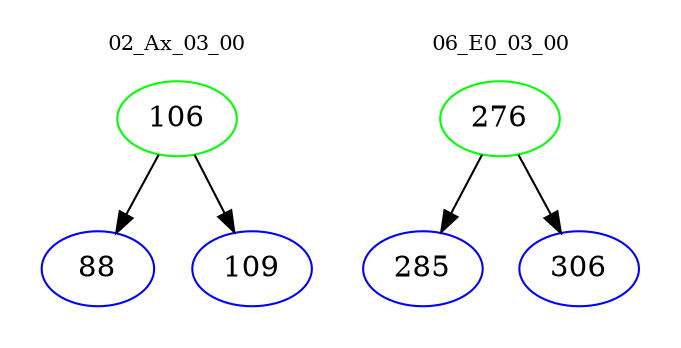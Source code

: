 digraph{
subgraph cluster_0 {
color = white
label = "02_Ax_03_00";
fontsize=10;
T0_106 [label="106", color="green"]
T0_106 -> T0_88 [color="black"]
T0_88 [label="88", color="blue"]
T0_106 -> T0_109 [color="black"]
T0_109 [label="109", color="blue"]
}
subgraph cluster_1 {
color = white
label = "06_E0_03_00";
fontsize=10;
T1_276 [label="276", color="green"]
T1_276 -> T1_285 [color="black"]
T1_285 [label="285", color="blue"]
T1_276 -> T1_306 [color="black"]
T1_306 [label="306", color="blue"]
}
}

